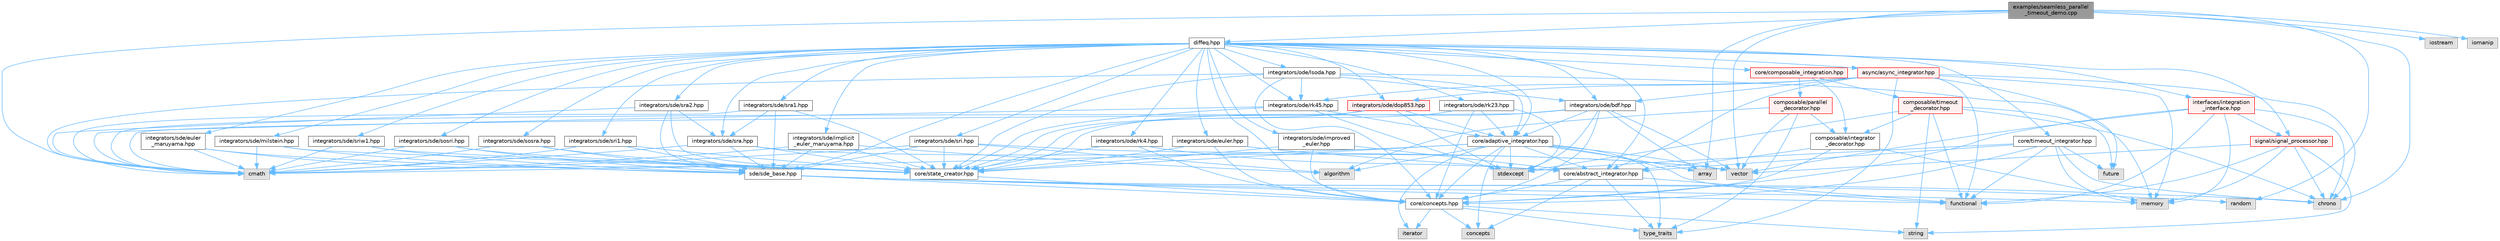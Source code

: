 digraph "examples/seamless_parallel_timeout_demo.cpp"
{
 // LATEX_PDF_SIZE
  bgcolor="transparent";
  edge [fontname=Helvetica,fontsize=10,labelfontname=Helvetica,labelfontsize=10];
  node [fontname=Helvetica,fontsize=10,shape=box,height=0.2,width=0.4];
  Node1 [id="Node000001",label="examples/seamless_parallel\l_timeout_demo.cpp",height=0.2,width=0.4,color="gray40", fillcolor="grey60", style="filled", fontcolor="black",tooltip="Demonstration of seamless timeout + async + parallel integration."];
  Node1 -> Node2 [id="edge1_Node000001_Node000002",color="steelblue1",style="solid",tooltip=" "];
  Node2 [id="Node000002",label="diffeq.hpp",height=0.2,width=0.4,color="grey40", fillcolor="white", style="filled",URL="$diffeq_8hpp.html",tooltip="Modern C++ ODE Integration Library with Real-time Signal Processing."];
  Node2 -> Node3 [id="edge2_Node000002_Node000003",color="steelblue1",style="solid",tooltip=" "];
  Node3 [id="Node000003",label="core/concepts.hpp",height=0.2,width=0.4,color="grey40", fillcolor="white", style="filled",URL="$concepts_8hpp_source.html",tooltip=" "];
  Node3 -> Node4 [id="edge3_Node000003_Node000004",color="steelblue1",style="solid",tooltip=" "];
  Node4 [id="Node000004",label="concepts",height=0.2,width=0.4,color="grey60", fillcolor="#E0E0E0", style="filled",tooltip=" "];
  Node3 -> Node5 [id="edge4_Node000003_Node000005",color="steelblue1",style="solid",tooltip=" "];
  Node5 [id="Node000005",label="type_traits",height=0.2,width=0.4,color="grey60", fillcolor="#E0E0E0", style="filled",tooltip=" "];
  Node3 -> Node6 [id="edge5_Node000003_Node000006",color="steelblue1",style="solid",tooltip=" "];
  Node6 [id="Node000006",label="iterator",height=0.2,width=0.4,color="grey60", fillcolor="#E0E0E0", style="filled",tooltip=" "];
  Node3 -> Node7 [id="edge6_Node000003_Node000007",color="steelblue1",style="solid",tooltip=" "];
  Node7 [id="Node000007",label="string",height=0.2,width=0.4,color="grey60", fillcolor="#E0E0E0", style="filled",tooltip=" "];
  Node2 -> Node8 [id="edge7_Node000002_Node000008",color="steelblue1",style="solid",tooltip=" "];
  Node8 [id="Node000008",label="core/abstract_integrator.hpp",height=0.2,width=0.4,color="grey40", fillcolor="white", style="filled",URL="$abstract__integrator_8hpp_source.html",tooltip=" "];
  Node8 -> Node9 [id="edge8_Node000008_Node000009",color="steelblue1",style="solid",tooltip=" "];
  Node9 [id="Node000009",label="functional",height=0.2,width=0.4,color="grey60", fillcolor="#E0E0E0", style="filled",tooltip=" "];
  Node8 -> Node4 [id="edge9_Node000008_Node000004",color="steelblue1",style="solid",tooltip=" "];
  Node8 -> Node5 [id="edge10_Node000008_Node000005",color="steelblue1",style="solid",tooltip=" "];
  Node8 -> Node3 [id="edge11_Node000008_Node000003",color="steelblue1",style="solid",tooltip=" "];
  Node2 -> Node10 [id="edge12_Node000002_Node000010",color="steelblue1",style="solid",tooltip=" "];
  Node10 [id="Node000010",label="core/adaptive_integrator.hpp",height=0.2,width=0.4,color="grey40", fillcolor="white", style="filled",URL="$adaptive__integrator_8hpp_source.html",tooltip=" "];
  Node10 -> Node9 [id="edge13_Node000010_Node000009",color="steelblue1",style="solid",tooltip=" "];
  Node10 -> Node4 [id="edge14_Node000010_Node000004",color="steelblue1",style="solid",tooltip=" "];
  Node10 -> Node6 [id="edge15_Node000010_Node000006",color="steelblue1",style="solid",tooltip=" "];
  Node10 -> Node5 [id="edge16_Node000010_Node000005",color="steelblue1",style="solid",tooltip=" "];
  Node10 -> Node11 [id="edge17_Node000010_Node000011",color="steelblue1",style="solid",tooltip=" "];
  Node11 [id="Node000011",label="vector",height=0.2,width=0.4,color="grey60", fillcolor="#E0E0E0", style="filled",tooltip=" "];
  Node10 -> Node12 [id="edge18_Node000010_Node000012",color="steelblue1",style="solid",tooltip=" "];
  Node12 [id="Node000012",label="array",height=0.2,width=0.4,color="grey60", fillcolor="#E0E0E0", style="filled",tooltip=" "];
  Node10 -> Node13 [id="edge19_Node000010_Node000013",color="steelblue1",style="solid",tooltip=" "];
  Node13 [id="Node000013",label="algorithm",height=0.2,width=0.4,color="grey60", fillcolor="#E0E0E0", style="filled",tooltip=" "];
  Node10 -> Node14 [id="edge20_Node000010_Node000014",color="steelblue1",style="solid",tooltip=" "];
  Node14 [id="Node000014",label="cmath",height=0.2,width=0.4,color="grey60", fillcolor="#E0E0E0", style="filled",tooltip=" "];
  Node10 -> Node15 [id="edge21_Node000010_Node000015",color="steelblue1",style="solid",tooltip=" "];
  Node15 [id="Node000015",label="stdexcept",height=0.2,width=0.4,color="grey60", fillcolor="#E0E0E0", style="filled",tooltip=" "];
  Node10 -> Node3 [id="edge22_Node000010_Node000003",color="steelblue1",style="solid",tooltip=" "];
  Node10 -> Node8 [id="edge23_Node000010_Node000008",color="steelblue1",style="solid",tooltip=" "];
  Node10 -> Node16 [id="edge24_Node000010_Node000016",color="steelblue1",style="solid",tooltip=" "];
  Node16 [id="Node000016",label="core/state_creator.hpp",height=0.2,width=0.4,color="grey40", fillcolor="white", style="filled",URL="$state__creator_8hpp_source.html",tooltip=" "];
  Node16 -> Node3 [id="edge25_Node000016_Node000003",color="steelblue1",style="solid",tooltip=" "];
  Node2 -> Node17 [id="edge26_Node000002_Node000017",color="steelblue1",style="solid",tooltip=" "];
  Node17 [id="Node000017",label="core/timeout_integrator.hpp",height=0.2,width=0.4,color="grey40", fillcolor="white", style="filled",URL="$timeout__integrator_8hpp_source.html",tooltip=" "];
  Node17 -> Node18 [id="edge27_Node000017_Node000018",color="steelblue1",style="solid",tooltip=" "];
  Node18 [id="Node000018",label="future",height=0.2,width=0.4,color="grey60", fillcolor="#E0E0E0", style="filled",tooltip=" "];
  Node17 -> Node19 [id="edge28_Node000017_Node000019",color="steelblue1",style="solid",tooltip=" "];
  Node19 [id="Node000019",label="chrono",height=0.2,width=0.4,color="grey60", fillcolor="#E0E0E0", style="filled",tooltip=" "];
  Node17 -> Node15 [id="edge29_Node000017_Node000015",color="steelblue1",style="solid",tooltip=" "];
  Node17 -> Node20 [id="edge30_Node000017_Node000020",color="steelblue1",style="solid",tooltip=" "];
  Node20 [id="Node000020",label="memory",height=0.2,width=0.4,color="grey60", fillcolor="#E0E0E0", style="filled",tooltip=" "];
  Node17 -> Node9 [id="edge31_Node000017_Node000009",color="steelblue1",style="solid",tooltip=" "];
  Node17 -> Node3 [id="edge32_Node000017_Node000003",color="steelblue1",style="solid",tooltip=" "];
  Node17 -> Node8 [id="edge33_Node000017_Node000008",color="steelblue1",style="solid",tooltip=" "];
  Node2 -> Node21 [id="edge34_Node000002_Node000021",color="steelblue1",style="solid",tooltip=" "];
  Node21 [id="Node000021",label="core/composable_integration.hpp",height=0.2,width=0.4,color="red", fillcolor="#FFF0F0", style="filled",URL="$composable__integration_8hpp.html",tooltip="Composable integration architecture using decorator pattern."];
  Node21 -> Node22 [id="edge35_Node000021_Node000022",color="steelblue1",style="solid",tooltip=" "];
  Node22 [id="Node000022",label="composable/integrator\l_decorator.hpp",height=0.2,width=0.4,color="grey40", fillcolor="white", style="filled",URL="$integrator__decorator_8hpp_source.html",tooltip=" "];
  Node22 -> Node3 [id="edge36_Node000022_Node000003",color="steelblue1",style="solid",tooltip=" "];
  Node22 -> Node8 [id="edge37_Node000022_Node000008",color="steelblue1",style="solid",tooltip=" "];
  Node22 -> Node20 [id="edge38_Node000022_Node000020",color="steelblue1",style="solid",tooltip=" "];
  Node21 -> Node23 [id="edge39_Node000021_Node000023",color="steelblue1",style="solid",tooltip=" "];
  Node23 [id="Node000023",label="composable/timeout\l_decorator.hpp",height=0.2,width=0.4,color="red", fillcolor="#FFF0F0", style="filled",URL="$timeout__decorator_8hpp_source.html",tooltip=" "];
  Node23 -> Node22 [id="edge40_Node000023_Node000022",color="steelblue1",style="solid",tooltip=" "];
  Node23 -> Node19 [id="edge41_Node000023_Node000019",color="steelblue1",style="solid",tooltip=" "];
  Node23 -> Node18 [id="edge42_Node000023_Node000018",color="steelblue1",style="solid",tooltip=" "];
  Node23 -> Node9 [id="edge43_Node000023_Node000009",color="steelblue1",style="solid",tooltip=" "];
  Node23 -> Node15 [id="edge44_Node000023_Node000015",color="steelblue1",style="solid",tooltip=" "];
  Node23 -> Node7 [id="edge45_Node000023_Node000007",color="steelblue1",style="solid",tooltip=" "];
  Node21 -> Node25 [id="edge46_Node000021_Node000025",color="steelblue1",style="solid",tooltip=" "];
  Node25 [id="Node000025",label="composable/parallel\l_decorator.hpp",height=0.2,width=0.4,color="red", fillcolor="#FFF0F0", style="filled",URL="$parallel__decorator_8hpp_source.html",tooltip=" "];
  Node25 -> Node22 [id="edge47_Node000025_Node000022",color="steelblue1",style="solid",tooltip=" "];
  Node25 -> Node11 [id="edge48_Node000025_Node000011",color="steelblue1",style="solid",tooltip=" "];
  Node25 -> Node13 [id="edge49_Node000025_Node000013",color="steelblue1",style="solid",tooltip=" "];
  Node25 -> Node5 [id="edge50_Node000025_Node000005",color="steelblue1",style="solid",tooltip=" "];
  Node2 -> Node54 [id="edge51_Node000002_Node000054",color="steelblue1",style="solid",tooltip=" "];
  Node54 [id="Node000054",label="integrators/ode/euler.hpp",height=0.2,width=0.4,color="grey40", fillcolor="white", style="filled",URL="$euler_8hpp_source.html",tooltip=" "];
  Node54 -> Node3 [id="edge52_Node000054_Node000003",color="steelblue1",style="solid",tooltip=" "];
  Node54 -> Node8 [id="edge53_Node000054_Node000008",color="steelblue1",style="solid",tooltip=" "];
  Node54 -> Node16 [id="edge54_Node000054_Node000016",color="steelblue1",style="solid",tooltip=" "];
  Node2 -> Node55 [id="edge55_Node000002_Node000055",color="steelblue1",style="solid",tooltip=" "];
  Node55 [id="Node000055",label="integrators/ode/improved\l_euler.hpp",height=0.2,width=0.4,color="grey40", fillcolor="white", style="filled",URL="$improved__euler_8hpp_source.html",tooltip=" "];
  Node55 -> Node3 [id="edge56_Node000055_Node000003",color="steelblue1",style="solid",tooltip=" "];
  Node55 -> Node8 [id="edge57_Node000055_Node000008",color="steelblue1",style="solid",tooltip=" "];
  Node55 -> Node16 [id="edge58_Node000055_Node000016",color="steelblue1",style="solid",tooltip=" "];
  Node2 -> Node56 [id="edge59_Node000002_Node000056",color="steelblue1",style="solid",tooltip=" "];
  Node56 [id="Node000056",label="integrators/ode/rk4.hpp",height=0.2,width=0.4,color="grey40", fillcolor="white", style="filled",URL="$rk4_8hpp_source.html",tooltip=" "];
  Node56 -> Node3 [id="edge60_Node000056_Node000003",color="steelblue1",style="solid",tooltip=" "];
  Node56 -> Node8 [id="edge61_Node000056_Node000008",color="steelblue1",style="solid",tooltip=" "];
  Node56 -> Node16 [id="edge62_Node000056_Node000016",color="steelblue1",style="solid",tooltip=" "];
  Node2 -> Node57 [id="edge63_Node000002_Node000057",color="steelblue1",style="solid",tooltip=" "];
  Node57 [id="Node000057",label="integrators/ode/rk23.hpp",height=0.2,width=0.4,color="grey40", fillcolor="white", style="filled",URL="$rk23_8hpp_source.html",tooltip=" "];
  Node57 -> Node3 [id="edge64_Node000057_Node000003",color="steelblue1",style="solid",tooltip=" "];
  Node57 -> Node10 [id="edge65_Node000057_Node000010",color="steelblue1",style="solid",tooltip=" "];
  Node57 -> Node16 [id="edge66_Node000057_Node000016",color="steelblue1",style="solid",tooltip=" "];
  Node57 -> Node15 [id="edge67_Node000057_Node000015",color="steelblue1",style="solid",tooltip=" "];
  Node2 -> Node58 [id="edge68_Node000002_Node000058",color="steelblue1",style="solid",tooltip=" "];
  Node58 [id="Node000058",label="integrators/ode/rk45.hpp",height=0.2,width=0.4,color="grey40", fillcolor="white", style="filled",URL="$rk45_8hpp_source.html",tooltip=" "];
  Node58 -> Node10 [id="edge69_Node000058_Node000010",color="steelblue1",style="solid",tooltip=" "];
  Node58 -> Node16 [id="edge70_Node000058_Node000016",color="steelblue1",style="solid",tooltip=" "];
  Node58 -> Node14 [id="edge71_Node000058_Node000014",color="steelblue1",style="solid",tooltip=" "];
  Node58 -> Node15 [id="edge72_Node000058_Node000015",color="steelblue1",style="solid",tooltip=" "];
  Node2 -> Node59 [id="edge73_Node000002_Node000059",color="steelblue1",style="solid",tooltip=" "];
  Node59 [id="Node000059",label="integrators/ode/dop853.hpp",height=0.2,width=0.4,color="red", fillcolor="#FFF0F0", style="filled",URL="$dop853_8hpp_source.html",tooltip=" "];
  Node59 -> Node10 [id="edge74_Node000059_Node000010",color="steelblue1",style="solid",tooltip=" "];
  Node59 -> Node16 [id="edge75_Node000059_Node000016",color="steelblue1",style="solid",tooltip=" "];
  Node59 -> Node14 [id="edge76_Node000059_Node000014",color="steelblue1",style="solid",tooltip=" "];
  Node59 -> Node15 [id="edge77_Node000059_Node000015",color="steelblue1",style="solid",tooltip=" "];
  Node2 -> Node61 [id="edge78_Node000002_Node000061",color="steelblue1",style="solid",tooltip=" "];
  Node61 [id="Node000061",label="integrators/ode/bdf.hpp",height=0.2,width=0.4,color="grey40", fillcolor="white", style="filled",URL="$bdf_8hpp_source.html",tooltip=" "];
  Node61 -> Node3 [id="edge79_Node000061_Node000003",color="steelblue1",style="solid",tooltip=" "];
  Node61 -> Node10 [id="edge80_Node000061_Node000010",color="steelblue1",style="solid",tooltip=" "];
  Node61 -> Node16 [id="edge81_Node000061_Node000016",color="steelblue1",style="solid",tooltip=" "];
  Node61 -> Node11 [id="edge82_Node000061_Node000011",color="steelblue1",style="solid",tooltip=" "];
  Node61 -> Node12 [id="edge83_Node000061_Node000012",color="steelblue1",style="solid",tooltip=" "];
  Node61 -> Node14 [id="edge84_Node000061_Node000014",color="steelblue1",style="solid",tooltip=" "];
  Node61 -> Node15 [id="edge85_Node000061_Node000015",color="steelblue1",style="solid",tooltip=" "];
  Node2 -> Node62 [id="edge86_Node000002_Node000062",color="steelblue1",style="solid",tooltip=" "];
  Node62 [id="Node000062",label="integrators/ode/lsoda.hpp",height=0.2,width=0.4,color="grey40", fillcolor="white", style="filled",URL="$lsoda_8hpp_source.html",tooltip=" "];
  Node62 -> Node3 [id="edge87_Node000062_Node000003",color="steelblue1",style="solid",tooltip=" "];
  Node62 -> Node10 [id="edge88_Node000062_Node000010",color="steelblue1",style="solid",tooltip=" "];
  Node62 -> Node16 [id="edge89_Node000062_Node000016",color="steelblue1",style="solid",tooltip=" "];
  Node62 -> Node58 [id="edge90_Node000062_Node000058",color="steelblue1",style="solid",tooltip=" "];
  Node62 -> Node61 [id="edge91_Node000062_Node000061",color="steelblue1",style="solid",tooltip=" "];
  Node62 -> Node20 [id="edge92_Node000062_Node000020",color="steelblue1",style="solid",tooltip=" "];
  Node62 -> Node14 [id="edge93_Node000062_Node000014",color="steelblue1",style="solid",tooltip=" "];
  Node2 -> Node63 [id="edge94_Node000002_Node000063",color="steelblue1",style="solid",tooltip=" "];
  Node63 [id="Node000063",label="sde/sde_base.hpp",height=0.2,width=0.4,color="grey40", fillcolor="white", style="filled",URL="$sde__base_8hpp_source.html",tooltip=" "];
  Node63 -> Node3 [id="edge95_Node000063_Node000003",color="steelblue1",style="solid",tooltip=" "];
  Node63 -> Node9 [id="edge96_Node000063_Node000009",color="steelblue1",style="solid",tooltip=" "];
  Node63 -> Node20 [id="edge97_Node000063_Node000020",color="steelblue1",style="solid",tooltip=" "];
  Node63 -> Node49 [id="edge98_Node000063_Node000049",color="steelblue1",style="solid",tooltip=" "];
  Node49 [id="Node000049",label="random",height=0.2,width=0.4,color="grey60", fillcolor="#E0E0E0", style="filled",tooltip=" "];
  Node63 -> Node19 [id="edge99_Node000063_Node000019",color="steelblue1",style="solid",tooltip=" "];
  Node2 -> Node64 [id="edge100_Node000002_Node000064",color="steelblue1",style="solid",tooltip=" "];
  Node64 [id="Node000064",label="integrators/sde/euler\l_maruyama.hpp",height=0.2,width=0.4,color="grey40", fillcolor="white", style="filled",URL="$euler__maruyama_8hpp_source.html",tooltip=" "];
  Node64 -> Node63 [id="edge101_Node000064_Node000063",color="steelblue1",style="solid",tooltip=" "];
  Node64 -> Node16 [id="edge102_Node000064_Node000016",color="steelblue1",style="solid",tooltip=" "];
  Node64 -> Node14 [id="edge103_Node000064_Node000014",color="steelblue1",style="solid",tooltip=" "];
  Node2 -> Node65 [id="edge104_Node000002_Node000065",color="steelblue1",style="solid",tooltip=" "];
  Node65 [id="Node000065",label="integrators/sde/milstein.hpp",height=0.2,width=0.4,color="grey40", fillcolor="white", style="filled",URL="$milstein_8hpp_source.html",tooltip=" "];
  Node65 -> Node63 [id="edge105_Node000065_Node000063",color="steelblue1",style="solid",tooltip=" "];
  Node65 -> Node16 [id="edge106_Node000065_Node000016",color="steelblue1",style="solid",tooltip=" "];
  Node65 -> Node14 [id="edge107_Node000065_Node000014",color="steelblue1",style="solid",tooltip=" "];
  Node2 -> Node66 [id="edge108_Node000002_Node000066",color="steelblue1",style="solid",tooltip=" "];
  Node66 [id="Node000066",label="integrators/sde/sri1.hpp",height=0.2,width=0.4,color="grey40", fillcolor="white", style="filled",URL="$sri1_8hpp_source.html",tooltip=" "];
  Node66 -> Node63 [id="edge109_Node000066_Node000063",color="steelblue1",style="solid",tooltip=" "];
  Node66 -> Node16 [id="edge110_Node000066_Node000016",color="steelblue1",style="solid",tooltip=" "];
  Node66 -> Node14 [id="edge111_Node000066_Node000014",color="steelblue1",style="solid",tooltip=" "];
  Node2 -> Node67 [id="edge112_Node000002_Node000067",color="steelblue1",style="solid",tooltip=" "];
  Node67 [id="Node000067",label="integrators/sde/implicit\l_euler_maruyama.hpp",height=0.2,width=0.4,color="grey40", fillcolor="white", style="filled",URL="$implicit__euler__maruyama_8hpp_source.html",tooltip=" "];
  Node67 -> Node63 [id="edge113_Node000067_Node000063",color="steelblue1",style="solid",tooltip=" "];
  Node67 -> Node16 [id="edge114_Node000067_Node000016",color="steelblue1",style="solid",tooltip=" "];
  Node67 -> Node13 [id="edge115_Node000067_Node000013",color="steelblue1",style="solid",tooltip=" "];
  Node67 -> Node14 [id="edge116_Node000067_Node000014",color="steelblue1",style="solid",tooltip=" "];
  Node2 -> Node68 [id="edge117_Node000002_Node000068",color="steelblue1",style="solid",tooltip=" "];
  Node68 [id="Node000068",label="integrators/sde/sra.hpp",height=0.2,width=0.4,color="grey40", fillcolor="white", style="filled",URL="$sra_8hpp_source.html",tooltip=" "];
  Node68 -> Node63 [id="edge118_Node000068_Node000063",color="steelblue1",style="solid",tooltip=" "];
  Node68 -> Node16 [id="edge119_Node000068_Node000016",color="steelblue1",style="solid",tooltip=" "];
  Node68 -> Node14 [id="edge120_Node000068_Node000014",color="steelblue1",style="solid",tooltip=" "];
  Node68 -> Node11 [id="edge121_Node000068_Node000011",color="steelblue1",style="solid",tooltip=" "];
  Node2 -> Node69 [id="edge122_Node000002_Node000069",color="steelblue1",style="solid",tooltip=" "];
  Node69 [id="Node000069",label="integrators/sde/sra1.hpp",height=0.2,width=0.4,color="grey40", fillcolor="white", style="filled",URL="$sra1_8hpp_source.html",tooltip=" "];
  Node69 -> Node68 [id="edge123_Node000069_Node000068",color="steelblue1",style="solid",tooltip=" "];
  Node69 -> Node63 [id="edge124_Node000069_Node000063",color="steelblue1",style="solid",tooltip=" "];
  Node69 -> Node16 [id="edge125_Node000069_Node000016",color="steelblue1",style="solid",tooltip=" "];
  Node69 -> Node14 [id="edge126_Node000069_Node000014",color="steelblue1",style="solid",tooltip=" "];
  Node2 -> Node70 [id="edge127_Node000002_Node000070",color="steelblue1",style="solid",tooltip=" "];
  Node70 [id="Node000070",label="integrators/sde/sra2.hpp",height=0.2,width=0.4,color="grey40", fillcolor="white", style="filled",URL="$sra2_8hpp_source.html",tooltip=" "];
  Node70 -> Node68 [id="edge128_Node000070_Node000068",color="steelblue1",style="solid",tooltip=" "];
  Node70 -> Node63 [id="edge129_Node000070_Node000063",color="steelblue1",style="solid",tooltip=" "];
  Node70 -> Node16 [id="edge130_Node000070_Node000016",color="steelblue1",style="solid",tooltip=" "];
  Node70 -> Node14 [id="edge131_Node000070_Node000014",color="steelblue1",style="solid",tooltip=" "];
  Node2 -> Node71 [id="edge132_Node000002_Node000071",color="steelblue1",style="solid",tooltip=" "];
  Node71 [id="Node000071",label="integrators/sde/sosra.hpp",height=0.2,width=0.4,color="grey40", fillcolor="white", style="filled",URL="$sosra_8hpp_source.html",tooltip=" "];
  Node71 -> Node63 [id="edge133_Node000071_Node000063",color="steelblue1",style="solid",tooltip=" "];
  Node71 -> Node16 [id="edge134_Node000071_Node000016",color="steelblue1",style="solid",tooltip=" "];
  Node71 -> Node14 [id="edge135_Node000071_Node000014",color="steelblue1",style="solid",tooltip=" "];
  Node2 -> Node72 [id="edge136_Node000002_Node000072",color="steelblue1",style="solid",tooltip=" "];
  Node72 [id="Node000072",label="integrators/sde/sri.hpp",height=0.2,width=0.4,color="grey40", fillcolor="white", style="filled",URL="$sri_8hpp_source.html",tooltip=" "];
  Node72 -> Node63 [id="edge137_Node000072_Node000063",color="steelblue1",style="solid",tooltip=" "];
  Node72 -> Node16 [id="edge138_Node000072_Node000016",color="steelblue1",style="solid",tooltip=" "];
  Node72 -> Node14 [id="edge139_Node000072_Node000014",color="steelblue1",style="solid",tooltip=" "];
  Node72 -> Node11 [id="edge140_Node000072_Node000011",color="steelblue1",style="solid",tooltip=" "];
  Node72 -> Node13 [id="edge141_Node000072_Node000013",color="steelblue1",style="solid",tooltip=" "];
  Node2 -> Node73 [id="edge142_Node000002_Node000073",color="steelblue1",style="solid",tooltip=" "];
  Node73 [id="Node000073",label="integrators/sde/sriw1.hpp",height=0.2,width=0.4,color="grey40", fillcolor="white", style="filled",URL="$sriw1_8hpp_source.html",tooltip=" "];
  Node73 -> Node63 [id="edge143_Node000073_Node000063",color="steelblue1",style="solid",tooltip=" "];
  Node73 -> Node16 [id="edge144_Node000073_Node000016",color="steelblue1",style="solid",tooltip=" "];
  Node73 -> Node14 [id="edge145_Node000073_Node000014",color="steelblue1",style="solid",tooltip=" "];
  Node2 -> Node74 [id="edge146_Node000002_Node000074",color="steelblue1",style="solid",tooltip=" "];
  Node74 [id="Node000074",label="integrators/sde/sosri.hpp",height=0.2,width=0.4,color="grey40", fillcolor="white", style="filled",URL="$sosri_8hpp_source.html",tooltip=" "];
  Node74 -> Node63 [id="edge147_Node000074_Node000063",color="steelblue1",style="solid",tooltip=" "];
  Node74 -> Node16 [id="edge148_Node000074_Node000016",color="steelblue1",style="solid",tooltip=" "];
  Node74 -> Node14 [id="edge149_Node000074_Node000014",color="steelblue1",style="solid",tooltip=" "];
  Node2 -> Node75 [id="edge150_Node000002_Node000075",color="steelblue1",style="solid",tooltip=" "];
  Node75 [id="Node000075",label="async/async_integrator.hpp",height=0.2,width=0.4,color="red", fillcolor="#FFF0F0", style="filled",URL="$async__integrator_8hpp_source.html",tooltip=" "];
  Node75 -> Node8 [id="edge151_Node000075_Node000008",color="steelblue1",style="solid",tooltip=" "];
  Node75 -> Node58 [id="edge152_Node000075_Node000058",color="steelblue1",style="solid",tooltip=" "];
  Node75 -> Node59 [id="edge153_Node000075_Node000059",color="steelblue1",style="solid",tooltip=" "];
  Node75 -> Node61 [id="edge154_Node000075_Node000061",color="steelblue1",style="solid",tooltip=" "];
  Node75 -> Node18 [id="edge155_Node000075_Node000018",color="steelblue1",style="solid",tooltip=" "];
  Node75 -> Node9 [id="edge156_Node000075_Node000009",color="steelblue1",style="solid",tooltip=" "];
  Node75 -> Node20 [id="edge157_Node000075_Node000020",color="steelblue1",style="solid",tooltip=" "];
  Node75 -> Node19 [id="edge158_Node000075_Node000019",color="steelblue1",style="solid",tooltip=" "];
  Node75 -> Node5 [id="edge159_Node000075_Node000005",color="steelblue1",style="solid",tooltip=" "];
  Node2 -> Node77 [id="edge160_Node000002_Node000077",color="steelblue1",style="solid",tooltip=" "];
  Node77 [id="Node000077",label="signal/signal_processor.hpp",height=0.2,width=0.4,color="red", fillcolor="#FFF0F0", style="filled",URL="$signal__processor_8hpp_source.html",tooltip=" "];
  Node77 -> Node9 [id="edge161_Node000077_Node000009",color="steelblue1",style="solid",tooltip=" "];
  Node77 -> Node20 [id="edge162_Node000077_Node000020",color="steelblue1",style="solid",tooltip=" "];
  Node77 -> Node11 [id="edge163_Node000077_Node000011",color="steelblue1",style="solid",tooltip=" "];
  Node77 -> Node7 [id="edge164_Node000077_Node000007",color="steelblue1",style="solid",tooltip=" "];
  Node77 -> Node19 [id="edge165_Node000077_Node000019",color="steelblue1",style="solid",tooltip=" "];
  Node2 -> Node80 [id="edge166_Node000002_Node000080",color="steelblue1",style="solid",tooltip=" "];
  Node80 [id="Node000080",label="interfaces/integration\l_interface.hpp",height=0.2,width=0.4,color="red", fillcolor="#FFF0F0", style="filled",URL="$integration__interface_8hpp_source.html",tooltip=" "];
  Node80 -> Node3 [id="edge167_Node000080_Node000003",color="steelblue1",style="solid",tooltip=" "];
  Node80 -> Node77 [id="edge168_Node000080_Node000077",color="steelblue1",style="solid",tooltip=" "];
  Node80 -> Node9 [id="edge169_Node000080_Node000009",color="steelblue1",style="solid",tooltip=" "];
  Node80 -> Node20 [id="edge170_Node000080_Node000020",color="steelblue1",style="solid",tooltip=" "];
  Node80 -> Node11 [id="edge171_Node000080_Node000011",color="steelblue1",style="solid",tooltip=" "];
  Node80 -> Node19 [id="edge172_Node000080_Node000019",color="steelblue1",style="solid",tooltip=" "];
  Node1 -> Node81 [id="edge173_Node000001_Node000081",color="steelblue1",style="solid",tooltip=" "];
  Node81 [id="Node000081",label="iostream",height=0.2,width=0.4,color="grey60", fillcolor="#E0E0E0", style="filled",tooltip=" "];
  Node1 -> Node11 [id="edge174_Node000001_Node000011",color="steelblue1",style="solid",tooltip=" "];
  Node1 -> Node12 [id="edge175_Node000001_Node000012",color="steelblue1",style="solid",tooltip=" "];
  Node1 -> Node19 [id="edge176_Node000001_Node000019",color="steelblue1",style="solid",tooltip=" "];
  Node1 -> Node14 [id="edge177_Node000001_Node000014",color="steelblue1",style="solid",tooltip=" "];
  Node1 -> Node49 [id="edge178_Node000001_Node000049",color="steelblue1",style="solid",tooltip=" "];
  Node1 -> Node82 [id="edge179_Node000001_Node000082",color="steelblue1",style="solid",tooltip=" "];
  Node82 [id="Node000082",label="iomanip",height=0.2,width=0.4,color="grey60", fillcolor="#E0E0E0", style="filled",tooltip=" "];
}
